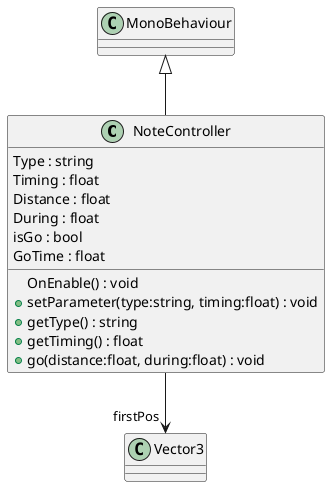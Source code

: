 @startuml
class NoteController {
    Type : string
    Timing : float
    Distance : float
    During : float
    isGo : bool
    GoTime : float
    OnEnable() : void
    + setParameter(type:string, timing:float) : void
    + getType() : string
    + getTiming() : float
    + go(distance:float, during:float) : void
}
MonoBehaviour <|-- NoteController
NoteController --> "firstPos" Vector3
@enduml
